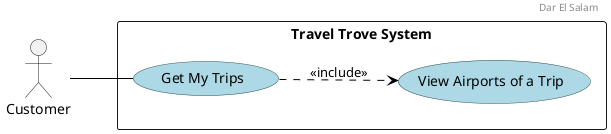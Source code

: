 @startuml
scale 1
left to right direction

header
Dar El Salam
endheader

' Custom skin parameters for use cases
skinparam usecase {
    BackgroundColor lightblue
    BorderColor DarkSlateGray
    ArrowColor Black
}

actor "Customer" as Customer

rectangle "Travel Trove System" {

    usecase "Get My Trips"
    usecase "View Airports of a Trip"
}

Customer -- "Get My Trips"

"Get My Trips" ..> "View Airports of a Trip" : <<include>>

@enduml
